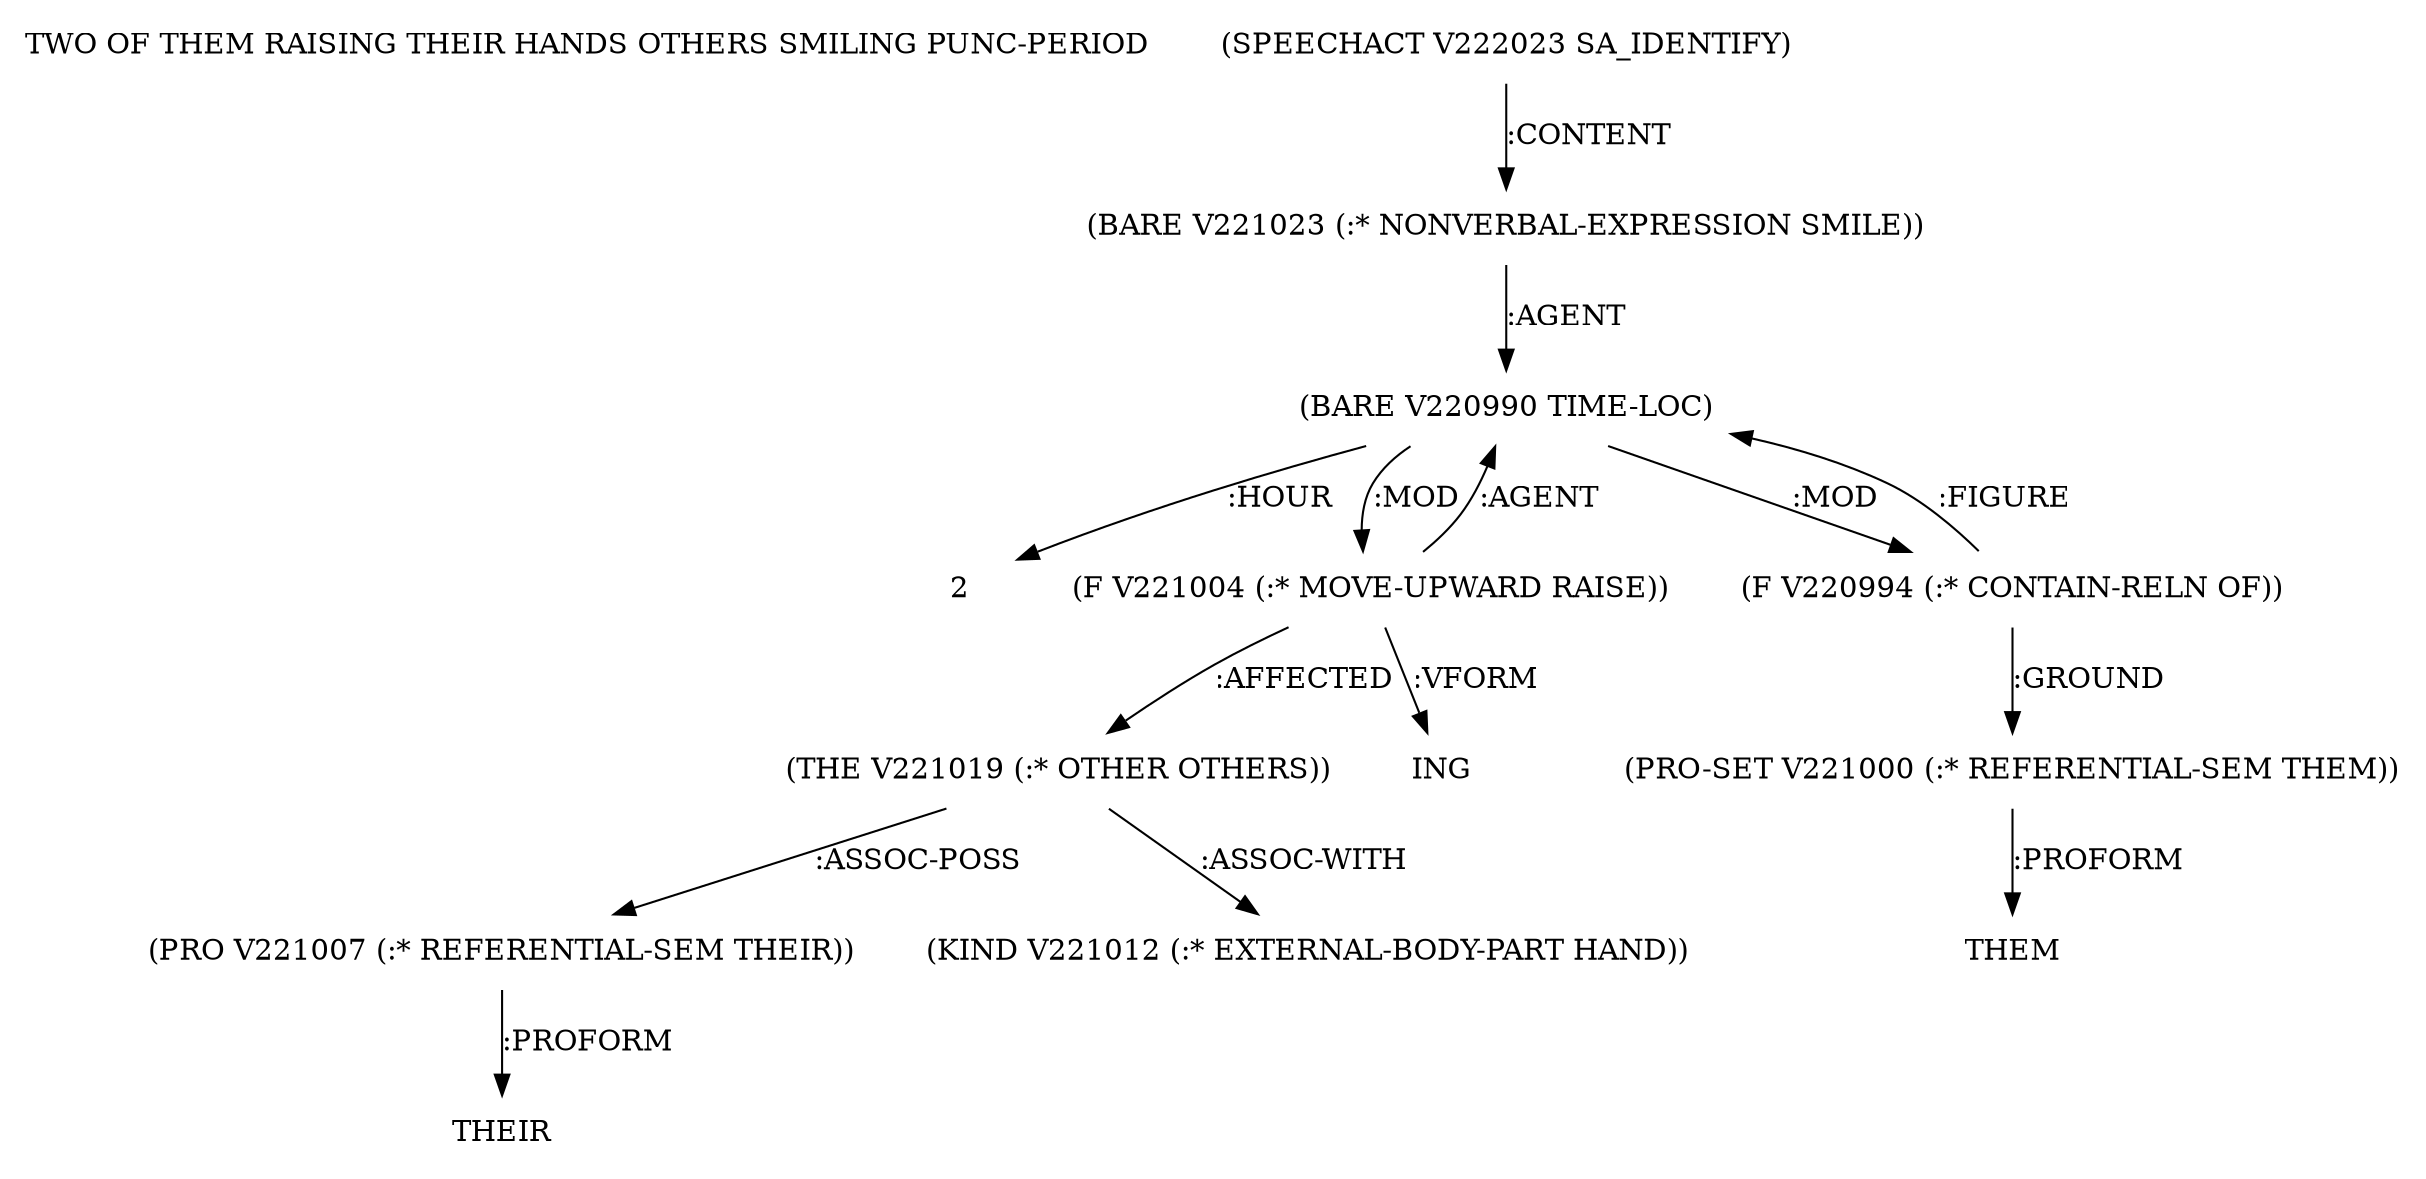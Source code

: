 digraph Terms {
  node [shape=none]
  "TWO OF THEM RAISING THEIR HANDS OTHERS SMILING PUNC-PERIOD"
  "V222023" [label="(SPEECHACT V222023 SA_IDENTIFY)"]
  "V222023" -> "V221023" [label=":CONTENT"]
  "V221023" [label="(BARE V221023 (:* NONVERBAL-EXPRESSION SMILE))"]
  "V221023" -> "V220990" [label=":AGENT"]
  "V220990" [label="(BARE V220990 TIME-LOC)"]
  "V220990" -> "NT222213" [label=":HOUR"]
  "NT222213" [label="2"]
  "V220990" -> "V221004" [label=":MOD"]
  "V220990" -> "V220994" [label=":MOD"]
  "V220994" [label="(F V220994 (:* CONTAIN-RELN OF))"]
  "V220994" -> "V221000" [label=":GROUND"]
  "V220994" -> "V220990" [label=":FIGURE"]
  "V221000" [label="(PRO-SET V221000 (:* REFERENTIAL-SEM THEM))"]
  "V221000" -> "NT222214" [label=":PROFORM"]
  "NT222214" [label="THEM"]
  "V221004" [label="(F V221004 (:* MOVE-UPWARD RAISE))"]
  "V221004" -> "V220990" [label=":AGENT"]
  "V221004" -> "V221019" [label=":AFFECTED"]
  "V221004" -> "NT222215" [label=":VFORM"]
  "NT222215" [label="ING"]
  "V221019" [label="(THE V221019 (:* OTHER OTHERS))"]
  "V221019" -> "V221007" [label=":ASSOC-POSS"]
  "V221019" -> "V221012" [label=":ASSOC-WITH"]
  "V221012" [label="(KIND V221012 (:* EXTERNAL-BODY-PART HAND))"]
  "V221007" [label="(PRO V221007 (:* REFERENTIAL-SEM THEIR))"]
  "V221007" -> "NT222216" [label=":PROFORM"]
  "NT222216" [label="THEIR"]
}
